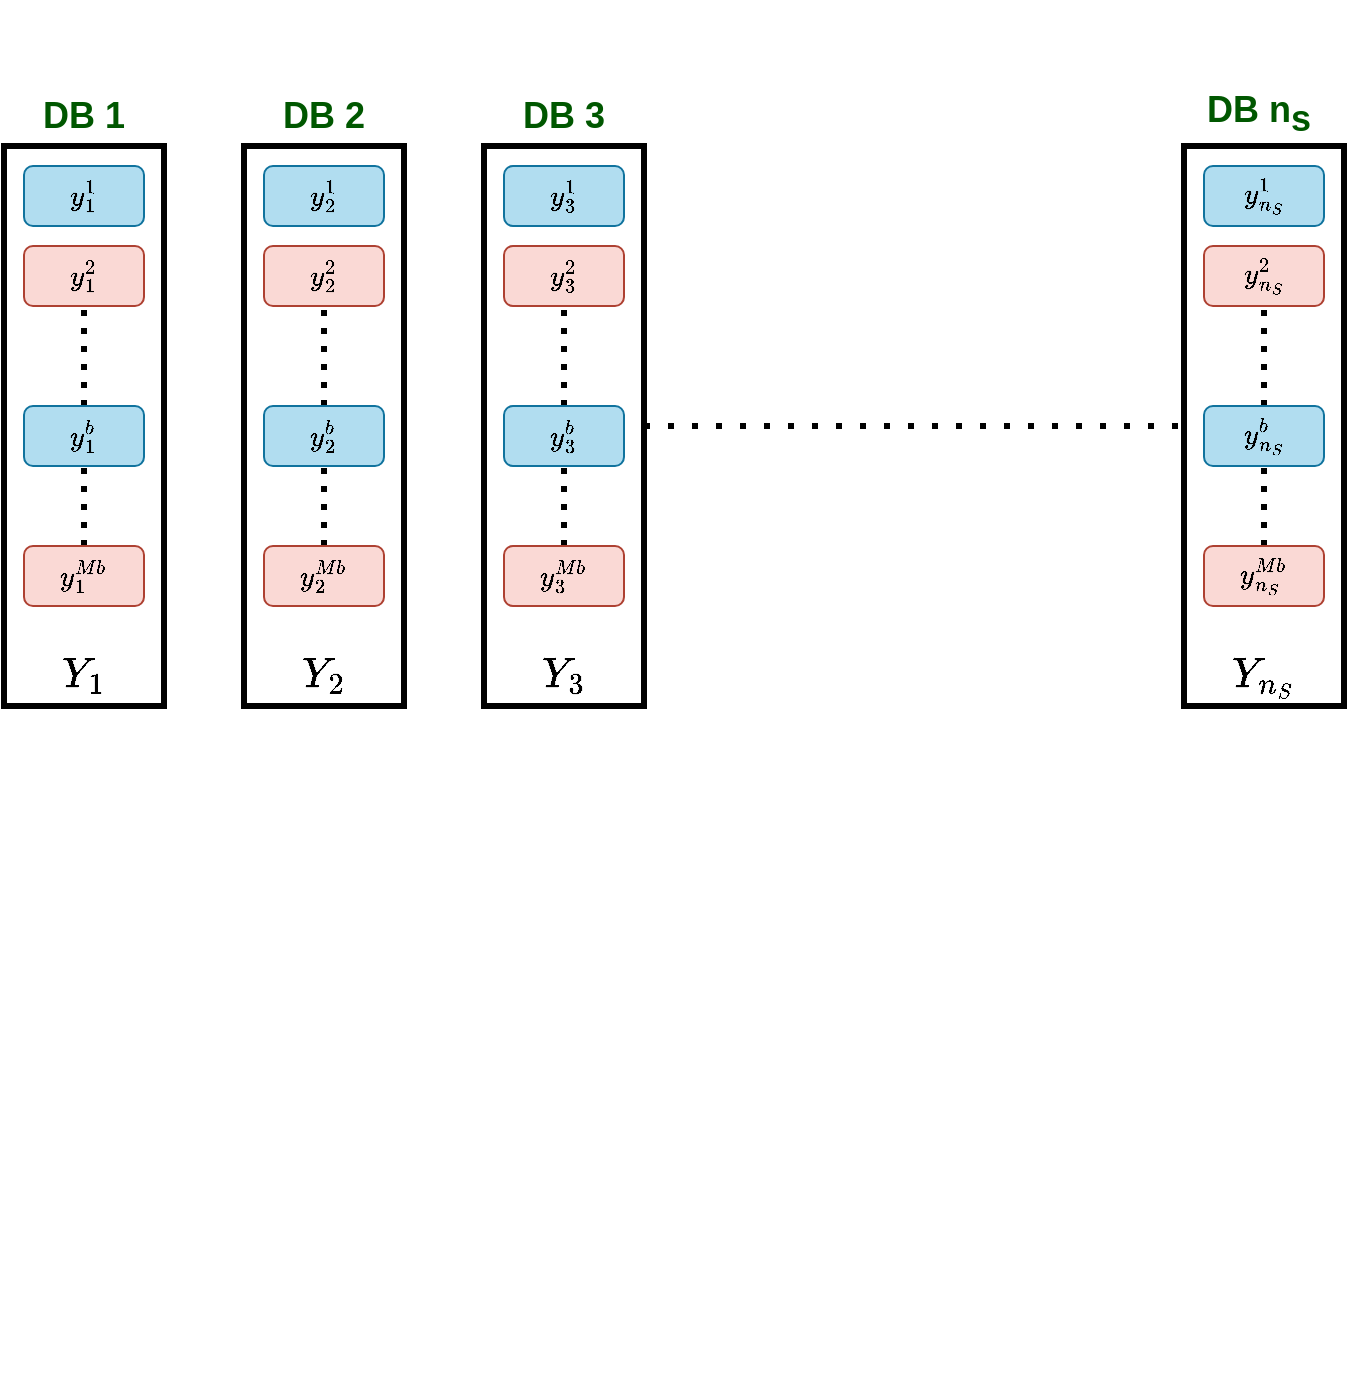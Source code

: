 <mxfile version="21.5.0" type="github">
  <diagram name="Page-1" id="GnPQn5ZTnlVgDJK1w0f3">
    <mxGraphModel dx="1434" dy="779" grid="1" gridSize="10" guides="1" tooltips="1" connect="1" arrows="1" fold="1" page="1" pageScale="1" pageWidth="827" pageHeight="1169" background="#ffffff" math="1" shadow="0">
      <root>
        <mxCell id="0" />
        <mxCell id="1" parent="0" />
        <mxCell id="-i0w6PKSg4TW8o5FQWR9-1" value="" style="rounded=0;whiteSpace=wrap;html=1;strokeColor=#000000;fillColor=none;strokeWidth=3;" parent="1" vertex="1">
          <mxGeometry x="40" y="120" width="80" height="280" as="geometry" />
        </mxCell>
        <mxCell id="-i0w6PKSg4TW8o5FQWR9-2" value="&lt;font&gt;$$y_1^1$$&lt;/font&gt;" style="rounded=1;whiteSpace=wrap;html=1;strokeColor=#10739e;fillColor=#b1ddf0;strokeWidth=1;fontColor=#000000;" parent="1" vertex="1">
          <mxGeometry x="50" y="130" width="60" height="30" as="geometry" />
        </mxCell>
        <mxCell id="-i0w6PKSg4TW8o5FQWR9-6" value="$$y_{1}^{2}$$" style="rounded=1;whiteSpace=wrap;html=1;strokeColor=#ae4132;fillColor=#fad9d5;strokeWidth=1;fontColor=#000000;" parent="1" vertex="1">
          <mxGeometry x="50" y="170" width="60" height="30" as="geometry" />
        </mxCell>
        <mxCell id="-i0w6PKSg4TW8o5FQWR9-7" value="" style="endArrow=none;dashed=1;html=1;rounded=0;strokeColor=#000000;entryX=0.5;entryY=1;entryDx=0;entryDy=0;exitX=0.5;exitY=0;exitDx=0;exitDy=0;dashPattern=1 2;strokeWidth=3;targetPerimeterSpacing=0;endSize=6;" parent="1" source="-i0w6PKSg4TW8o5FQWR9-8" target="-i0w6PKSg4TW8o5FQWR9-6" edge="1">
          <mxGeometry width="50" height="50" relative="1" as="geometry">
            <mxPoint x="50" y="330" as="sourcePoint" />
            <mxPoint x="100" y="220" as="targetPoint" />
          </mxGeometry>
        </mxCell>
        <mxCell id="-i0w6PKSg4TW8o5FQWR9-8" value="$$y_{1}^{b}$$" style="rounded=1;whiteSpace=wrap;html=1;strokeColor=#10739e;fillColor=#b1ddf0;strokeWidth=1;fontColor=#000000;" parent="1" vertex="1">
          <mxGeometry x="50" y="250" width="60" height="30" as="geometry" />
        </mxCell>
        <mxCell id="-i0w6PKSg4TW8o5FQWR9-9" value="" style="endArrow=none;dashed=1;html=1;rounded=0;strokeColor=#000000;exitX=0.5;exitY=0;exitDx=0;exitDy=0;dashPattern=1 2;strokeWidth=3;targetPerimeterSpacing=0;endSize=6;entryX=0.5;entryY=1;entryDx=0;entryDy=0;" parent="1" source="-i0w6PKSg4TW8o5FQWR9-10" target="-i0w6PKSg4TW8o5FQWR9-8" edge="1">
          <mxGeometry width="50" height="50" relative="1" as="geometry">
            <mxPoint x="50" y="400" as="sourcePoint" />
            <mxPoint x="70" y="290" as="targetPoint" />
          </mxGeometry>
        </mxCell>
        <mxCell id="-i0w6PKSg4TW8o5FQWR9-10" value="$$y_{1}^{Mb}$$" style="rounded=1;whiteSpace=wrap;html=1;strokeColor=#ae4132;fillColor=#fad9d5;strokeWidth=1;fontColor=#000000;" parent="1" vertex="1">
          <mxGeometry x="50" y="320" width="60" height="30" as="geometry" />
        </mxCell>
        <mxCell id="-i0w6PKSg4TW8o5FQWR9-11" value="" style="rounded=0;whiteSpace=wrap;html=1;strokeColor=#000000;fillColor=none;strokeWidth=3;" parent="1" vertex="1">
          <mxGeometry x="160" y="120" width="80" height="280" as="geometry" />
        </mxCell>
        <mxCell id="-i0w6PKSg4TW8o5FQWR9-12" value="$$y_{2}^{1}$$" style="rounded=1;whiteSpace=wrap;html=1;strokeColor=#10739e;fillColor=#b1ddf0;strokeWidth=1;fontColor=#000000;" parent="1" vertex="1">
          <mxGeometry x="170" y="130" width="60" height="30" as="geometry" />
        </mxCell>
        <mxCell id="-i0w6PKSg4TW8o5FQWR9-13" value="$$y_{2}^{2}$$" style="rounded=1;whiteSpace=wrap;html=1;strokeColor=#ae4132;fillColor=#fad9d5;strokeWidth=1;fontColor=#000000;" parent="1" vertex="1">
          <mxGeometry x="170" y="170" width="60" height="30" as="geometry" />
        </mxCell>
        <mxCell id="-i0w6PKSg4TW8o5FQWR9-14" value="" style="endArrow=none;dashed=1;html=1;rounded=0;strokeColor=#000000;entryX=0.5;entryY=1;entryDx=0;entryDy=0;exitX=0.5;exitY=0;exitDx=0;exitDy=0;dashPattern=1 2;strokeWidth=3;targetPerimeterSpacing=0;endSize=6;" parent="1" source="-i0w6PKSg4TW8o5FQWR9-15" target="-i0w6PKSg4TW8o5FQWR9-13" edge="1">
          <mxGeometry width="50" height="50" relative="1" as="geometry">
            <mxPoint x="170" y="330" as="sourcePoint" />
            <mxPoint x="220" y="220" as="targetPoint" />
          </mxGeometry>
        </mxCell>
        <mxCell id="-i0w6PKSg4TW8o5FQWR9-15" value="$$y_{2}^{b}$$" style="rounded=1;whiteSpace=wrap;html=1;strokeColor=#10739e;fillColor=#b1ddf0;strokeWidth=1;fontColor=#000000;" parent="1" vertex="1">
          <mxGeometry x="170" y="250" width="60" height="30" as="geometry" />
        </mxCell>
        <mxCell id="-i0w6PKSg4TW8o5FQWR9-16" value="" style="endArrow=none;dashed=1;html=1;rounded=0;strokeColor=#000000;exitX=0.5;exitY=0;exitDx=0;exitDy=0;dashPattern=1 2;strokeWidth=3;targetPerimeterSpacing=0;endSize=6;entryX=0.5;entryY=1;entryDx=0;entryDy=0;" parent="1" source="-i0w6PKSg4TW8o5FQWR9-17" target="-i0w6PKSg4TW8o5FQWR9-15" edge="1">
          <mxGeometry width="50" height="50" relative="1" as="geometry">
            <mxPoint x="170" y="400" as="sourcePoint" />
            <mxPoint x="190" y="290" as="targetPoint" />
          </mxGeometry>
        </mxCell>
        <mxCell id="-i0w6PKSg4TW8o5FQWR9-17" value="$$y_{2}^{Mb}$$" style="rounded=1;whiteSpace=wrap;html=1;strokeColor=#ae4132;fillColor=#fad9d5;strokeWidth=1;fontColor=#000000;" parent="1" vertex="1">
          <mxGeometry x="170" y="320" width="60" height="30" as="geometry" />
        </mxCell>
        <mxCell id="-i0w6PKSg4TW8o5FQWR9-18" value="" style="rounded=0;whiteSpace=wrap;html=1;strokeColor=#000000;fillColor=none;strokeWidth=3;" parent="1" vertex="1">
          <mxGeometry x="280" y="120" width="80" height="280" as="geometry" />
        </mxCell>
        <mxCell id="-i0w6PKSg4TW8o5FQWR9-19" value="$$y_{3}^{1}$$" style="rounded=1;whiteSpace=wrap;html=1;strokeColor=#10739e;fillColor=#b1ddf0;strokeWidth=1;fontColor=#000000;" parent="1" vertex="1">
          <mxGeometry x="290" y="130" width="60" height="30" as="geometry" />
        </mxCell>
        <mxCell id="-i0w6PKSg4TW8o5FQWR9-20" value="$$y_{3}^{2}$$" style="rounded=1;whiteSpace=wrap;html=1;strokeColor=#ae4132;fillColor=#fad9d5;strokeWidth=1;fontColor=#000000;" parent="1" vertex="1">
          <mxGeometry x="290" y="170" width="60" height="30" as="geometry" />
        </mxCell>
        <mxCell id="-i0w6PKSg4TW8o5FQWR9-21" value="" style="endArrow=none;dashed=1;html=1;rounded=0;strokeColor=#000000;entryX=0.5;entryY=1;entryDx=0;entryDy=0;exitX=0.5;exitY=0;exitDx=0;exitDy=0;dashPattern=1 2;strokeWidth=3;targetPerimeterSpacing=0;endSize=6;" parent="1" source="-i0w6PKSg4TW8o5FQWR9-22" target="-i0w6PKSg4TW8o5FQWR9-20" edge="1">
          <mxGeometry width="50" height="50" relative="1" as="geometry">
            <mxPoint x="290" y="330" as="sourcePoint" />
            <mxPoint x="340" y="220" as="targetPoint" />
          </mxGeometry>
        </mxCell>
        <mxCell id="-i0w6PKSg4TW8o5FQWR9-22" value="$$y_{3}^{b}$$" style="rounded=1;whiteSpace=wrap;html=1;strokeColor=#10739e;fillColor=#b1ddf0;strokeWidth=1;fontColor=#000000;" parent="1" vertex="1">
          <mxGeometry x="290" y="250" width="60" height="30" as="geometry" />
        </mxCell>
        <mxCell id="-i0w6PKSg4TW8o5FQWR9-23" value="" style="endArrow=none;dashed=1;html=1;rounded=0;strokeColor=#000000;exitX=0.5;exitY=0;exitDx=0;exitDy=0;dashPattern=1 2;strokeWidth=3;targetPerimeterSpacing=0;endSize=6;entryX=0.5;entryY=1;entryDx=0;entryDy=0;" parent="1" source="-i0w6PKSg4TW8o5FQWR9-24" target="-i0w6PKSg4TW8o5FQWR9-22" edge="1">
          <mxGeometry width="50" height="50" relative="1" as="geometry">
            <mxPoint x="290" y="400" as="sourcePoint" />
            <mxPoint x="310" y="290" as="targetPoint" />
          </mxGeometry>
        </mxCell>
        <mxCell id="-i0w6PKSg4TW8o5FQWR9-24" value="$$y_{3}^{Mb}$$" style="rounded=1;whiteSpace=wrap;html=1;strokeColor=#ae4132;fillColor=#fad9d5;strokeWidth=1;fontColor=#000000;" parent="1" vertex="1">
          <mxGeometry x="290" y="320" width="60" height="30" as="geometry" />
        </mxCell>
        <mxCell id="-i0w6PKSg4TW8o5FQWR9-25" value="" style="rounded=0;whiteSpace=wrap;html=1;strokeColor=#000000;fillColor=none;strokeWidth=3;" parent="1" vertex="1">
          <mxGeometry x="630" y="120" width="80" height="280" as="geometry" />
        </mxCell>
        <mxCell id="-i0w6PKSg4TW8o5FQWR9-26" value="$$y_{n_S}^{1}$$" style="rounded=1;whiteSpace=wrap;html=1;strokeColor=#10739e;fillColor=#b1ddf0;strokeWidth=1;fontColor=#000000;" parent="1" vertex="1">
          <mxGeometry x="640" y="130" width="60" height="30" as="geometry" />
        </mxCell>
        <mxCell id="-i0w6PKSg4TW8o5FQWR9-27" value="$$y_{n_S}^{2}$$" style="rounded=1;whiteSpace=wrap;html=1;strokeColor=#ae4132;fillColor=#fad9d5;strokeWidth=1;fontColor=#000000;" parent="1" vertex="1">
          <mxGeometry x="640" y="170" width="60" height="30" as="geometry" />
        </mxCell>
        <mxCell id="-i0w6PKSg4TW8o5FQWR9-28" value="" style="endArrow=none;dashed=1;html=1;rounded=0;strokeColor=#000000;entryX=0.5;entryY=1;entryDx=0;entryDy=0;exitX=0.5;exitY=0;exitDx=0;exitDy=0;dashPattern=1 2;strokeWidth=3;targetPerimeterSpacing=0;endSize=6;" parent="1" source="-i0w6PKSg4TW8o5FQWR9-29" target="-i0w6PKSg4TW8o5FQWR9-27" edge="1">
          <mxGeometry width="50" height="50" relative="1" as="geometry">
            <mxPoint x="640" y="330" as="sourcePoint" />
            <mxPoint x="690" y="220" as="targetPoint" />
          </mxGeometry>
        </mxCell>
        <mxCell id="-i0w6PKSg4TW8o5FQWR9-29" value="$$y_{n_S}^{b}$$" style="rounded=1;whiteSpace=wrap;html=1;strokeColor=#10739e;fillColor=#b1ddf0;strokeWidth=1;fontColor=#000000;" parent="1" vertex="1">
          <mxGeometry x="640" y="250" width="60" height="30" as="geometry" />
        </mxCell>
        <mxCell id="-i0w6PKSg4TW8o5FQWR9-30" value="" style="endArrow=none;dashed=1;html=1;rounded=0;strokeColor=#000000;exitX=0.5;exitY=0;exitDx=0;exitDy=0;dashPattern=1 2;strokeWidth=3;targetPerimeterSpacing=0;endSize=6;entryX=0.5;entryY=1;entryDx=0;entryDy=0;" parent="1" source="-i0w6PKSg4TW8o5FQWR9-31" target="-i0w6PKSg4TW8o5FQWR9-29" edge="1">
          <mxGeometry width="50" height="50" relative="1" as="geometry">
            <mxPoint x="640" y="400" as="sourcePoint" />
            <mxPoint x="660" y="290" as="targetPoint" />
          </mxGeometry>
        </mxCell>
        <mxCell id="-i0w6PKSg4TW8o5FQWR9-31" value="$$y_{n_S}^{Mb}$$" style="rounded=1;whiteSpace=wrap;html=1;strokeColor=#ae4132;fillColor=#fad9d5;strokeWidth=1;fontColor=#000000;" parent="1" vertex="1">
          <mxGeometry x="640" y="320" width="60" height="30" as="geometry" />
        </mxCell>
        <mxCell id="-i0w6PKSg4TW8o5FQWR9-32" value="" style="endArrow=none;dashed=1;html=1;dashPattern=1 3;strokeWidth=3;rounded=0;strokeColor=#000000;exitX=1;exitY=0.5;exitDx=0;exitDy=0;entryX=0;entryY=0.5;entryDx=0;entryDy=0;" parent="1" source="-i0w6PKSg4TW8o5FQWR9-18" target="-i0w6PKSg4TW8o5FQWR9-25" edge="1">
          <mxGeometry width="50" height="50" relative="1" as="geometry">
            <mxPoint x="390" y="310" as="sourcePoint" />
            <mxPoint x="590" y="250" as="targetPoint" />
          </mxGeometry>
        </mxCell>
        <mxCell id="-i0w6PKSg4TW8o5FQWR9-33" value="&lt;font style=&quot;font-size: 18px;&quot;&gt;DB 1&lt;/font&gt;" style="text;html=1;strokeColor=none;fillColor=none;align=center;verticalAlign=middle;whiteSpace=wrap;rounded=0;fontColor=#005700;strokeWidth=3;fontSize=18;fontStyle=1" parent="1" vertex="1">
          <mxGeometry x="50" y="90" width="60" height="30" as="geometry" />
        </mxCell>
        <mxCell id="-i0w6PKSg4TW8o5FQWR9-34" value="DB 2" style="text;html=1;strokeColor=none;fillColor=none;align=center;verticalAlign=middle;whiteSpace=wrap;rounded=0;fontColor=#005700;strokeWidth=3;fontSize=18;fontStyle=1" parent="1" vertex="1">
          <mxGeometry x="170" y="90" width="60" height="30" as="geometry" />
        </mxCell>
        <mxCell id="-i0w6PKSg4TW8o5FQWR9-35" value="DB 3" style="text;html=1;strokeColor=none;fillColor=none;align=center;verticalAlign=middle;whiteSpace=wrap;rounded=0;fontColor=#005700;strokeWidth=3;fontSize=18;fontStyle=1" parent="1" vertex="1">
          <mxGeometry x="290" y="90" width="60" height="30" as="geometry" />
        </mxCell>
        <mxCell id="-i0w6PKSg4TW8o5FQWR9-36" value="DB &lt;span style=&quot;font-size: 18px;&quot;&gt;n&lt;/span&gt;&lt;sub style=&quot;font-size: 18px;&quot;&gt;&lt;span style=&quot;font-size: 18px;&quot;&gt;s&lt;/span&gt;&amp;nbsp;&lt;/sub&gt;" style="text;html=1;strokeColor=none;fillColor=none;align=center;verticalAlign=middle;whiteSpace=wrap;rounded=0;fontColor=#005700;strokeWidth=3;fontSize=18;fontStyle=1" parent="1" vertex="1">
          <mxGeometry x="640" y="90" width="60" height="30" as="geometry" />
        </mxCell>
        <mxCell id="iBNaTXYzEkUzgILc2uS5-1" value="" style="sketch=0;outlineConnect=0;fillColor=none;dashed=0;verticalLabelPosition=bottom;verticalAlign=top;align=center;html=1;fontSize=12;fontStyle=0;aspect=fixed;pointerEvents=1;shape=mxgraph.aws4.user;strokeWidth=3;shadow=1;" vertex="1" parent="1">
          <mxGeometry x="351" y="657" width="78" height="78" as="geometry" />
        </mxCell>
        <mxCell id="iBNaTXYzEkUzgILc2uS5-59" value="d" style="text;html=1;fillColor=none;align=center;verticalAlign=middle;whiteSpace=wrap;rounded=0;fontColor=none;fontSize=44;fontStyle=1;strokeWidth=4;noLabel=1;" vertex="1" parent="1">
          <mxGeometry x="60" y="50" width="40" height="30" as="geometry" />
        </mxCell>
        <mxCell id="iBNaTXYzEkUzgILc2uS5-60" value="" style="shape=mxgraph.sysml.x;strokeColor=none;strokeWidth=2;fontSize=44;fontColor=default;" vertex="1" parent="1">
          <mxGeometry x="65" y="47.5" width="30" height="35" as="geometry" />
        </mxCell>
        <mxCell id="iBNaTXYzEkUzgILc2uS5-66" value="$$Y_{1}$$" style="text;html=1;strokeColor=none;fillColor=none;align=center;verticalAlign=middle;whiteSpace=wrap;rounded=0;fontColor=#000000;fontSize=18;" vertex="1" parent="1">
          <mxGeometry x="50" y="370" width="60" height="30" as="geometry" />
        </mxCell>
        <mxCell id="iBNaTXYzEkUzgILc2uS5-67" value="$$Y_{2}$$" style="text;html=1;strokeColor=none;fillColor=none;align=center;verticalAlign=middle;whiteSpace=wrap;rounded=0;fontColor=#000000;fontSize=18;" vertex="1" parent="1">
          <mxGeometry x="170" y="370" width="60" height="30" as="geometry" />
        </mxCell>
        <mxCell id="iBNaTXYzEkUzgILc2uS5-68" value="$$Y_{3}$$" style="text;html=1;strokeColor=none;fillColor=none;align=center;verticalAlign=middle;whiteSpace=wrap;rounded=0;fontColor=#000000;fontSize=18;" vertex="1" parent="1">
          <mxGeometry x="290" y="370" width="60" height="30" as="geometry" />
        </mxCell>
        <mxCell id="iBNaTXYzEkUzgILc2uS5-69" value="$$Y_{n_S}$$" style="text;html=1;strokeColor=none;fillColor=none;align=center;verticalAlign=middle;whiteSpace=wrap;rounded=0;fontColor=#000000;fontSize=18;" vertex="1" parent="1">
          <mxGeometry x="640" y="370" width="60" height="30" as="geometry" />
        </mxCell>
      </root>
    </mxGraphModel>
  </diagram>
</mxfile>
